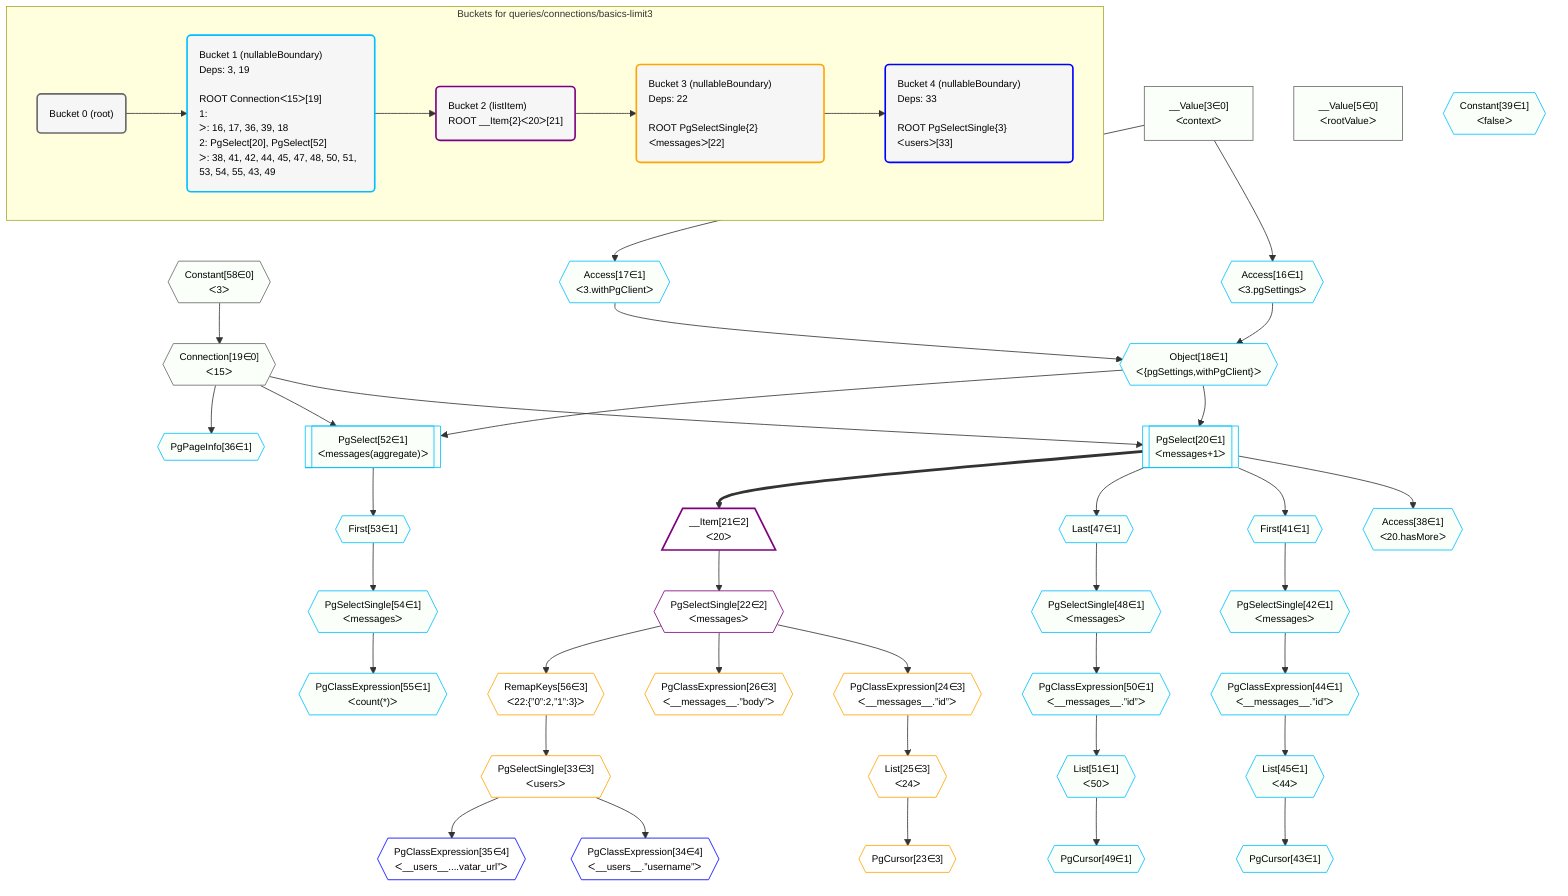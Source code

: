%%{init: {'themeVariables': { 'fontSize': '12px'}}}%%
graph TD
    classDef path fill:#eee,stroke:#000,color:#000
    classDef plan fill:#fff,stroke-width:1px,color:#000
    classDef itemplan fill:#fff,stroke-width:2px,color:#000
    classDef unbatchedplan fill:#dff,stroke-width:1px,color:#000
    classDef sideeffectplan fill:#fcc,stroke-width:2px,color:#000
    classDef bucket fill:#f6f6f6,color:#000,stroke-width:2px,text-align:left


    %% plan dependencies
    Connection19{{"Connection[19∈0]<br />ᐸ15ᐳ"}}:::plan
    Constant58{{"Constant[58∈0]<br />ᐸ3ᐳ"}}:::plan
    Constant58 --> Connection19
    __Value3["__Value[3∈0]<br />ᐸcontextᐳ"]:::plan
    __Value5["__Value[5∈0]<br />ᐸrootValueᐳ"]:::plan
    Object18{{"Object[18∈1]<br />ᐸ{pgSettings,withPgClient}ᐳ"}}:::plan
    Access16{{"Access[16∈1]<br />ᐸ3.pgSettingsᐳ"}}:::plan
    Access17{{"Access[17∈1]<br />ᐸ3.withPgClientᐳ"}}:::plan
    Access16 & Access17 --> Object18
    PgSelect20[["PgSelect[20∈1]<br />ᐸmessages+1ᐳ"]]:::plan
    Object18 & Connection19 --> PgSelect20
    PgSelect52[["PgSelect[52∈1]<br />ᐸmessages(aggregate)ᐳ"]]:::plan
    Object18 & Connection19 --> PgSelect52
    __Value3 --> Access16
    __Value3 --> Access17
    PgPageInfo36{{"PgPageInfo[36∈1]"}}:::plan
    Connection19 --> PgPageInfo36
    Access38{{"Access[38∈1]<br />ᐸ20.hasMoreᐳ"}}:::plan
    PgSelect20 --> Access38
    First41{{"First[41∈1]"}}:::plan
    PgSelect20 --> First41
    PgSelectSingle42{{"PgSelectSingle[42∈1]<br />ᐸmessagesᐳ"}}:::plan
    First41 --> PgSelectSingle42
    PgCursor43{{"PgCursor[43∈1]"}}:::plan
    List45{{"List[45∈1]<br />ᐸ44ᐳ"}}:::plan
    List45 --> PgCursor43
    PgClassExpression44{{"PgClassExpression[44∈1]<br />ᐸ__messages__.”id”ᐳ"}}:::plan
    PgSelectSingle42 --> PgClassExpression44
    PgClassExpression44 --> List45
    Last47{{"Last[47∈1]"}}:::plan
    PgSelect20 --> Last47
    PgSelectSingle48{{"PgSelectSingle[48∈1]<br />ᐸmessagesᐳ"}}:::plan
    Last47 --> PgSelectSingle48
    PgCursor49{{"PgCursor[49∈1]"}}:::plan
    List51{{"List[51∈1]<br />ᐸ50ᐳ"}}:::plan
    List51 --> PgCursor49
    PgClassExpression50{{"PgClassExpression[50∈1]<br />ᐸ__messages__.”id”ᐳ"}}:::plan
    PgSelectSingle48 --> PgClassExpression50
    PgClassExpression50 --> List51
    First53{{"First[53∈1]"}}:::plan
    PgSelect52 --> First53
    PgSelectSingle54{{"PgSelectSingle[54∈1]<br />ᐸmessagesᐳ"}}:::plan
    First53 --> PgSelectSingle54
    PgClassExpression55{{"PgClassExpression[55∈1]<br />ᐸcount(*)ᐳ"}}:::plan
    PgSelectSingle54 --> PgClassExpression55
    Constant39{{"Constant[39∈1]<br />ᐸfalseᐳ"}}:::plan
    __Item21[/"__Item[21∈2]<br />ᐸ20ᐳ"\]:::itemplan
    PgSelect20 ==> __Item21
    PgSelectSingle22{{"PgSelectSingle[22∈2]<br />ᐸmessagesᐳ"}}:::plan
    __Item21 --> PgSelectSingle22
    PgCursor23{{"PgCursor[23∈3]"}}:::plan
    List25{{"List[25∈3]<br />ᐸ24ᐳ"}}:::plan
    List25 --> PgCursor23
    PgClassExpression24{{"PgClassExpression[24∈3]<br />ᐸ__messages__.”id”ᐳ"}}:::plan
    PgSelectSingle22 --> PgClassExpression24
    PgClassExpression24 --> List25
    PgClassExpression26{{"PgClassExpression[26∈3]<br />ᐸ__messages__.”body”ᐳ"}}:::plan
    PgSelectSingle22 --> PgClassExpression26
    PgSelectSingle33{{"PgSelectSingle[33∈3]<br />ᐸusersᐳ"}}:::plan
    RemapKeys56{{"RemapKeys[56∈3]<br />ᐸ22:{”0”:2,”1”:3}ᐳ"}}:::plan
    RemapKeys56 --> PgSelectSingle33
    PgSelectSingle22 --> RemapKeys56
    PgClassExpression34{{"PgClassExpression[34∈4]<br />ᐸ__users__.”username”ᐳ"}}:::plan
    PgSelectSingle33 --> PgClassExpression34
    PgClassExpression35{{"PgClassExpression[35∈4]<br />ᐸ__users__....vatar_url”ᐳ"}}:::plan
    PgSelectSingle33 --> PgClassExpression35

    %% define steps

    subgraph "Buckets for queries/connections/basics-limit3"
    Bucket0("Bucket 0 (root)"):::bucket
    classDef bucket0 stroke:#696969
    class Bucket0,__Value3,__Value5,Connection19,Constant58 bucket0
    Bucket1("Bucket 1 (nullableBoundary)<br />Deps: 3, 19<br /><br />ROOT Connectionᐸ15ᐳ[19]<br />1: <br />ᐳ: 16, 17, 36, 39, 18<br />2: PgSelect[20], PgSelect[52]<br />ᐳ: 38, 41, 42, 44, 45, 47, 48, 50, 51, 53, 54, 55, 43, 49"):::bucket
    classDef bucket1 stroke:#00bfff
    class Bucket1,Access16,Access17,Object18,PgSelect20,PgPageInfo36,Access38,Constant39,First41,PgSelectSingle42,PgCursor43,PgClassExpression44,List45,Last47,PgSelectSingle48,PgCursor49,PgClassExpression50,List51,PgSelect52,First53,PgSelectSingle54,PgClassExpression55 bucket1
    Bucket2("Bucket 2 (listItem)<br />ROOT __Item{2}ᐸ20ᐳ[21]"):::bucket
    classDef bucket2 stroke:#7f007f
    class Bucket2,__Item21,PgSelectSingle22 bucket2
    Bucket3("Bucket 3 (nullableBoundary)<br />Deps: 22<br /><br />ROOT PgSelectSingle{2}ᐸmessagesᐳ[22]"):::bucket
    classDef bucket3 stroke:#ffa500
    class Bucket3,PgCursor23,PgClassExpression24,List25,PgClassExpression26,PgSelectSingle33,RemapKeys56 bucket3
    Bucket4("Bucket 4 (nullableBoundary)<br />Deps: 33<br /><br />ROOT PgSelectSingle{3}ᐸusersᐳ[33]"):::bucket
    classDef bucket4 stroke:#0000ff
    class Bucket4,PgClassExpression34,PgClassExpression35 bucket4
    Bucket0 --> Bucket1
    Bucket1 --> Bucket2
    Bucket2 --> Bucket3
    Bucket3 --> Bucket4
    classDef unary fill:#fafffa,borderWidth:8px
    class Connection19,__Value3,__Value5,Constant58,Object18,PgSelect20,PgSelect52,Access16,Access17,PgPageInfo36,Access38,First41,PgSelectSingle42,PgCursor43,PgClassExpression44,List45,Last47,PgSelectSingle48,PgCursor49,PgClassExpression50,List51,First53,PgSelectSingle54,PgClassExpression55,Constant39 unary
    end